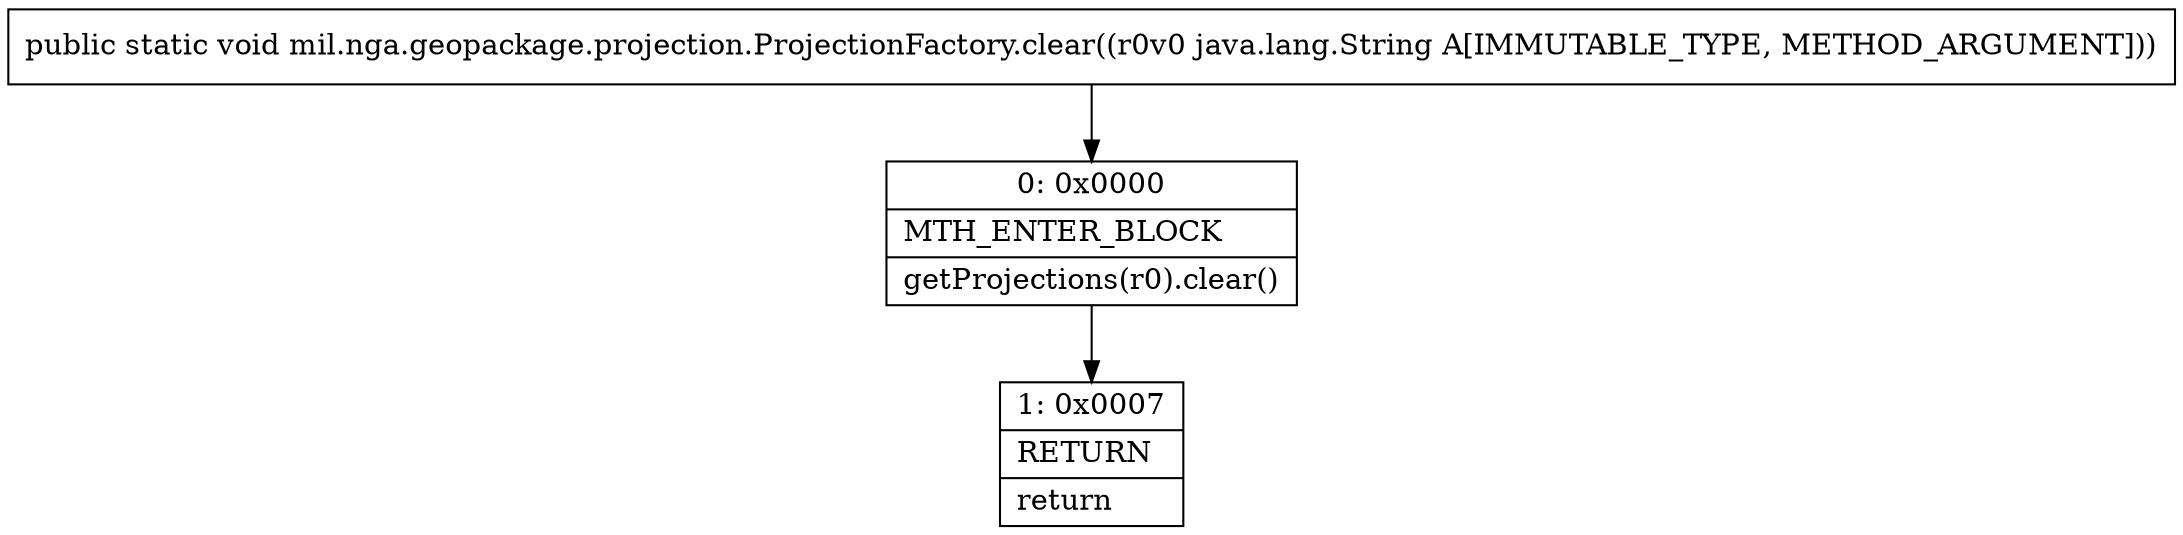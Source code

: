 digraph "CFG formil.nga.geopackage.projection.ProjectionFactory.clear(Ljava\/lang\/String;)V" {
Node_0 [shape=record,label="{0\:\ 0x0000|MTH_ENTER_BLOCK\l|getProjections(r0).clear()\l}"];
Node_1 [shape=record,label="{1\:\ 0x0007|RETURN\l|return\l}"];
MethodNode[shape=record,label="{public static void mil.nga.geopackage.projection.ProjectionFactory.clear((r0v0 java.lang.String A[IMMUTABLE_TYPE, METHOD_ARGUMENT])) }"];
MethodNode -> Node_0;
Node_0 -> Node_1;
}

